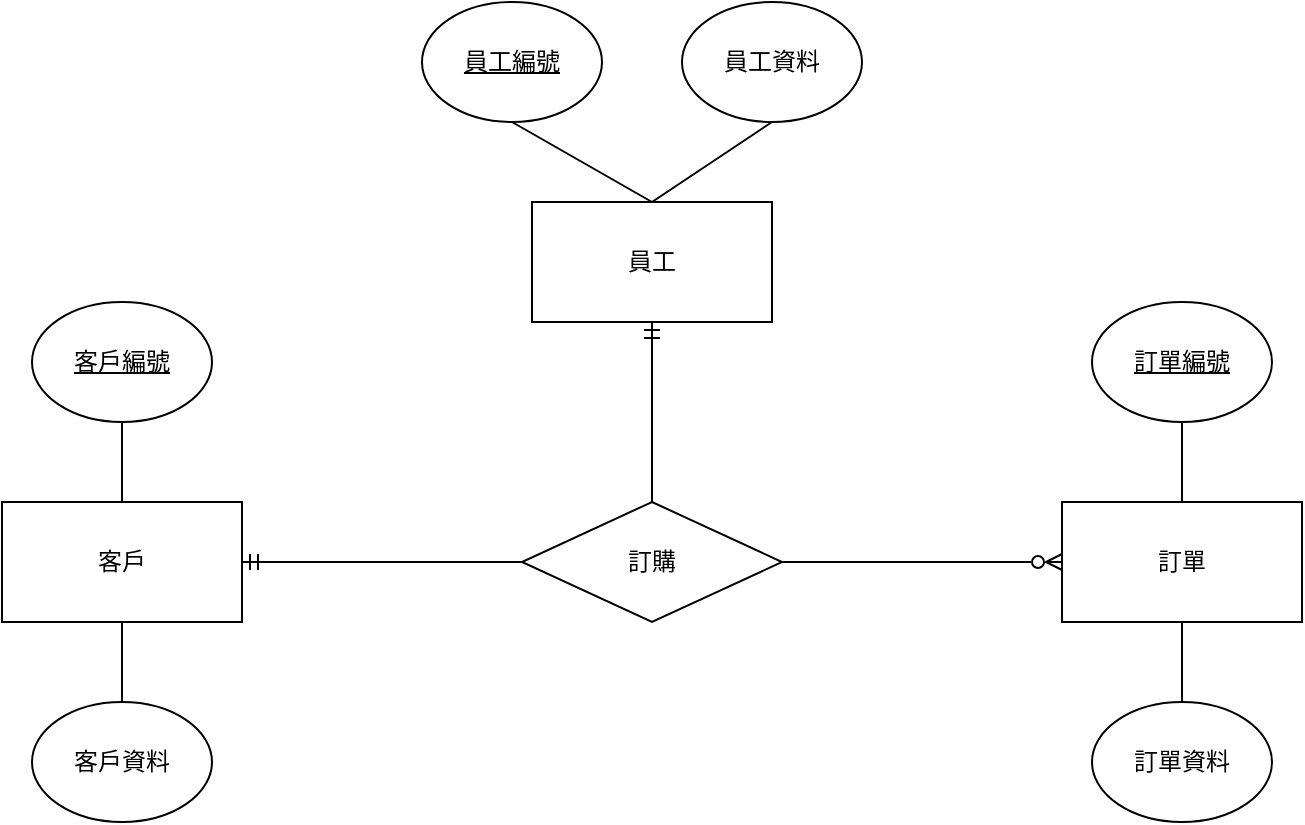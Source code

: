 <mxfile version="22.0.4" type="device">
  <diagram id="R2lEEEUBdFMjLlhIrx00" name="Page-1">
    <mxGraphModel dx="885" dy="588" grid="1" gridSize="10" guides="1" tooltips="1" connect="1" arrows="1" fold="1" page="1" pageScale="1" pageWidth="850" pageHeight="1100" math="0" shadow="0" extFonts="Permanent Marker^https://fonts.googleapis.com/css?family=Permanent+Marker">
      <root>
        <mxCell id="0" />
        <mxCell id="1" parent="0" />
        <mxCell id="Xelznc4qEkAGFzfLolvm-1" value="客戶" style="rounded=0;whiteSpace=wrap;html=1;" vertex="1" parent="1">
          <mxGeometry x="100" y="290" width="120" height="60" as="geometry" />
        </mxCell>
        <mxCell id="Xelznc4qEkAGFzfLolvm-2" value="訂單" style="rounded=0;whiteSpace=wrap;html=1;" vertex="1" parent="1">
          <mxGeometry x="630" y="290" width="120" height="60" as="geometry" />
        </mxCell>
        <mxCell id="Xelznc4qEkAGFzfLolvm-3" value="員工" style="rounded=0;whiteSpace=wrap;html=1;" vertex="1" parent="1">
          <mxGeometry x="365" y="140" width="120" height="60" as="geometry" />
        </mxCell>
        <mxCell id="Xelznc4qEkAGFzfLolvm-4" value="訂購" style="rhombus;whiteSpace=wrap;html=1;" vertex="1" parent="1">
          <mxGeometry x="360" y="290" width="130" height="60" as="geometry" />
        </mxCell>
        <mxCell id="Xelznc4qEkAGFzfLolvm-5" value="" style="endArrow=ERmandOne;html=1;rounded=0;entryX=1;entryY=0.5;entryDx=0;entryDy=0;exitX=0;exitY=0.5;exitDx=0;exitDy=0;startArrow=none;startFill=0;endFill=0;" edge="1" parent="1" source="Xelznc4qEkAGFzfLolvm-4" target="Xelznc4qEkAGFzfLolvm-1">
          <mxGeometry width="50" height="50" relative="1" as="geometry">
            <mxPoint x="400" y="310" as="sourcePoint" />
            <mxPoint x="450" y="260" as="targetPoint" />
          </mxGeometry>
        </mxCell>
        <mxCell id="Xelznc4qEkAGFzfLolvm-6" value="" style="endArrow=ERzeroToMany;html=1;rounded=0;entryX=0;entryY=0.5;entryDx=0;entryDy=0;exitX=1;exitY=0.5;exitDx=0;exitDy=0;startArrow=none;startFill=0;endFill=0;" edge="1" parent="1" source="Xelznc4qEkAGFzfLolvm-4" target="Xelznc4qEkAGFzfLolvm-2">
          <mxGeometry width="50" height="50" relative="1" as="geometry">
            <mxPoint x="400" y="310" as="sourcePoint" />
            <mxPoint x="450" y="260" as="targetPoint" />
          </mxGeometry>
        </mxCell>
        <mxCell id="Xelznc4qEkAGFzfLolvm-7" value="" style="endArrow=ERmandOne;html=1;rounded=0;entryX=0.5;entryY=1;entryDx=0;entryDy=0;exitX=0.5;exitY=0;exitDx=0;exitDy=0;endFill=0;" edge="1" parent="1" source="Xelznc4qEkAGFzfLolvm-4" target="Xelznc4qEkAGFzfLolvm-3">
          <mxGeometry width="50" height="50" relative="1" as="geometry">
            <mxPoint x="400" y="310" as="sourcePoint" />
            <mxPoint x="450" y="260" as="targetPoint" />
          </mxGeometry>
        </mxCell>
        <mxCell id="Xelznc4qEkAGFzfLolvm-8" value="&lt;u&gt;客戶編號&lt;/u&gt;" style="ellipse;whiteSpace=wrap;html=1;" vertex="1" parent="1">
          <mxGeometry x="115" y="190" width="90" height="60" as="geometry" />
        </mxCell>
        <mxCell id="Xelznc4qEkAGFzfLolvm-9" value="&lt;u&gt;員工編號&lt;/u&gt;" style="ellipse;whiteSpace=wrap;html=1;" vertex="1" parent="1">
          <mxGeometry x="310" y="40" width="90" height="60" as="geometry" />
        </mxCell>
        <mxCell id="Xelznc4qEkAGFzfLolvm-10" value="&lt;u&gt;訂單編號&lt;/u&gt;" style="ellipse;whiteSpace=wrap;html=1;" vertex="1" parent="1">
          <mxGeometry x="645" y="190" width="90" height="60" as="geometry" />
        </mxCell>
        <mxCell id="Xelznc4qEkAGFzfLolvm-11" value="" style="endArrow=none;html=1;rounded=0;entryX=0.5;entryY=1;entryDx=0;entryDy=0;exitX=0.5;exitY=0;exitDx=0;exitDy=0;" edge="1" parent="1" source="Xelznc4qEkAGFzfLolvm-2" target="Xelznc4qEkAGFzfLolvm-10">
          <mxGeometry width="50" height="50" relative="1" as="geometry">
            <mxPoint x="570" y="300" as="sourcePoint" />
            <mxPoint x="620" y="250" as="targetPoint" />
          </mxGeometry>
        </mxCell>
        <mxCell id="Xelznc4qEkAGFzfLolvm-12" value="" style="endArrow=none;html=1;rounded=0;entryX=0.5;entryY=1;entryDx=0;entryDy=0;exitX=0.5;exitY=0;exitDx=0;exitDy=0;" edge="1" parent="1" source="Xelznc4qEkAGFzfLolvm-1" target="Xelznc4qEkAGFzfLolvm-8">
          <mxGeometry width="50" height="50" relative="1" as="geometry">
            <mxPoint x="200" y="290" as="sourcePoint" />
            <mxPoint x="250" y="240" as="targetPoint" />
          </mxGeometry>
        </mxCell>
        <mxCell id="Xelznc4qEkAGFzfLolvm-13" value="客戶資料" style="ellipse;whiteSpace=wrap;html=1;" vertex="1" parent="1">
          <mxGeometry x="115" y="390" width="90" height="60" as="geometry" />
        </mxCell>
        <mxCell id="Xelznc4qEkAGFzfLolvm-14" value="員工資料" style="ellipse;whiteSpace=wrap;html=1;" vertex="1" parent="1">
          <mxGeometry x="440" y="40" width="90" height="60" as="geometry" />
        </mxCell>
        <mxCell id="Xelznc4qEkAGFzfLolvm-15" value="訂單資料" style="ellipse;whiteSpace=wrap;html=1;" vertex="1" parent="1">
          <mxGeometry x="645" y="390" width="90" height="60" as="geometry" />
        </mxCell>
        <mxCell id="Xelznc4qEkAGFzfLolvm-17" value="" style="endArrow=none;html=1;rounded=0;entryX=0.5;entryY=1;entryDx=0;entryDy=0;exitX=0.5;exitY=0;exitDx=0;exitDy=0;" edge="1" parent="1" source="Xelznc4qEkAGFzfLolvm-13" target="Xelznc4qEkAGFzfLolvm-1">
          <mxGeometry width="50" height="50" relative="1" as="geometry">
            <mxPoint x="220" y="420" as="sourcePoint" />
            <mxPoint x="270" y="370" as="targetPoint" />
          </mxGeometry>
        </mxCell>
        <mxCell id="Xelznc4qEkAGFzfLolvm-18" value="" style="endArrow=none;html=1;rounded=0;entryX=0.5;entryY=1;entryDx=0;entryDy=0;exitX=0.5;exitY=0;exitDx=0;exitDy=0;" edge="1" parent="1" source="Xelznc4qEkAGFzfLolvm-3" target="Xelznc4qEkAGFzfLolvm-14">
          <mxGeometry width="50" height="50" relative="1" as="geometry">
            <mxPoint x="540" y="150" as="sourcePoint" />
            <mxPoint x="590" y="100" as="targetPoint" />
          </mxGeometry>
        </mxCell>
        <mxCell id="Xelznc4qEkAGFzfLolvm-19" value="" style="endArrow=none;html=1;rounded=0;entryX=0.5;entryY=1;entryDx=0;entryDy=0;exitX=0.5;exitY=0;exitDx=0;exitDy=0;" edge="1" parent="1" source="Xelznc4qEkAGFzfLolvm-3" target="Xelznc4qEkAGFzfLolvm-9">
          <mxGeometry width="50" height="50" relative="1" as="geometry">
            <mxPoint x="290" y="170" as="sourcePoint" />
            <mxPoint x="340" y="120" as="targetPoint" />
          </mxGeometry>
        </mxCell>
        <mxCell id="Xelznc4qEkAGFzfLolvm-20" value="" style="endArrow=none;html=1;rounded=0;entryX=0.5;entryY=1;entryDx=0;entryDy=0;exitX=0.5;exitY=0;exitDx=0;exitDy=0;" edge="1" parent="1" source="Xelznc4qEkAGFzfLolvm-15" target="Xelznc4qEkAGFzfLolvm-2">
          <mxGeometry width="50" height="50" relative="1" as="geometry">
            <mxPoint x="720" y="420" as="sourcePoint" />
            <mxPoint x="770" y="370" as="targetPoint" />
          </mxGeometry>
        </mxCell>
      </root>
    </mxGraphModel>
  </diagram>
</mxfile>
